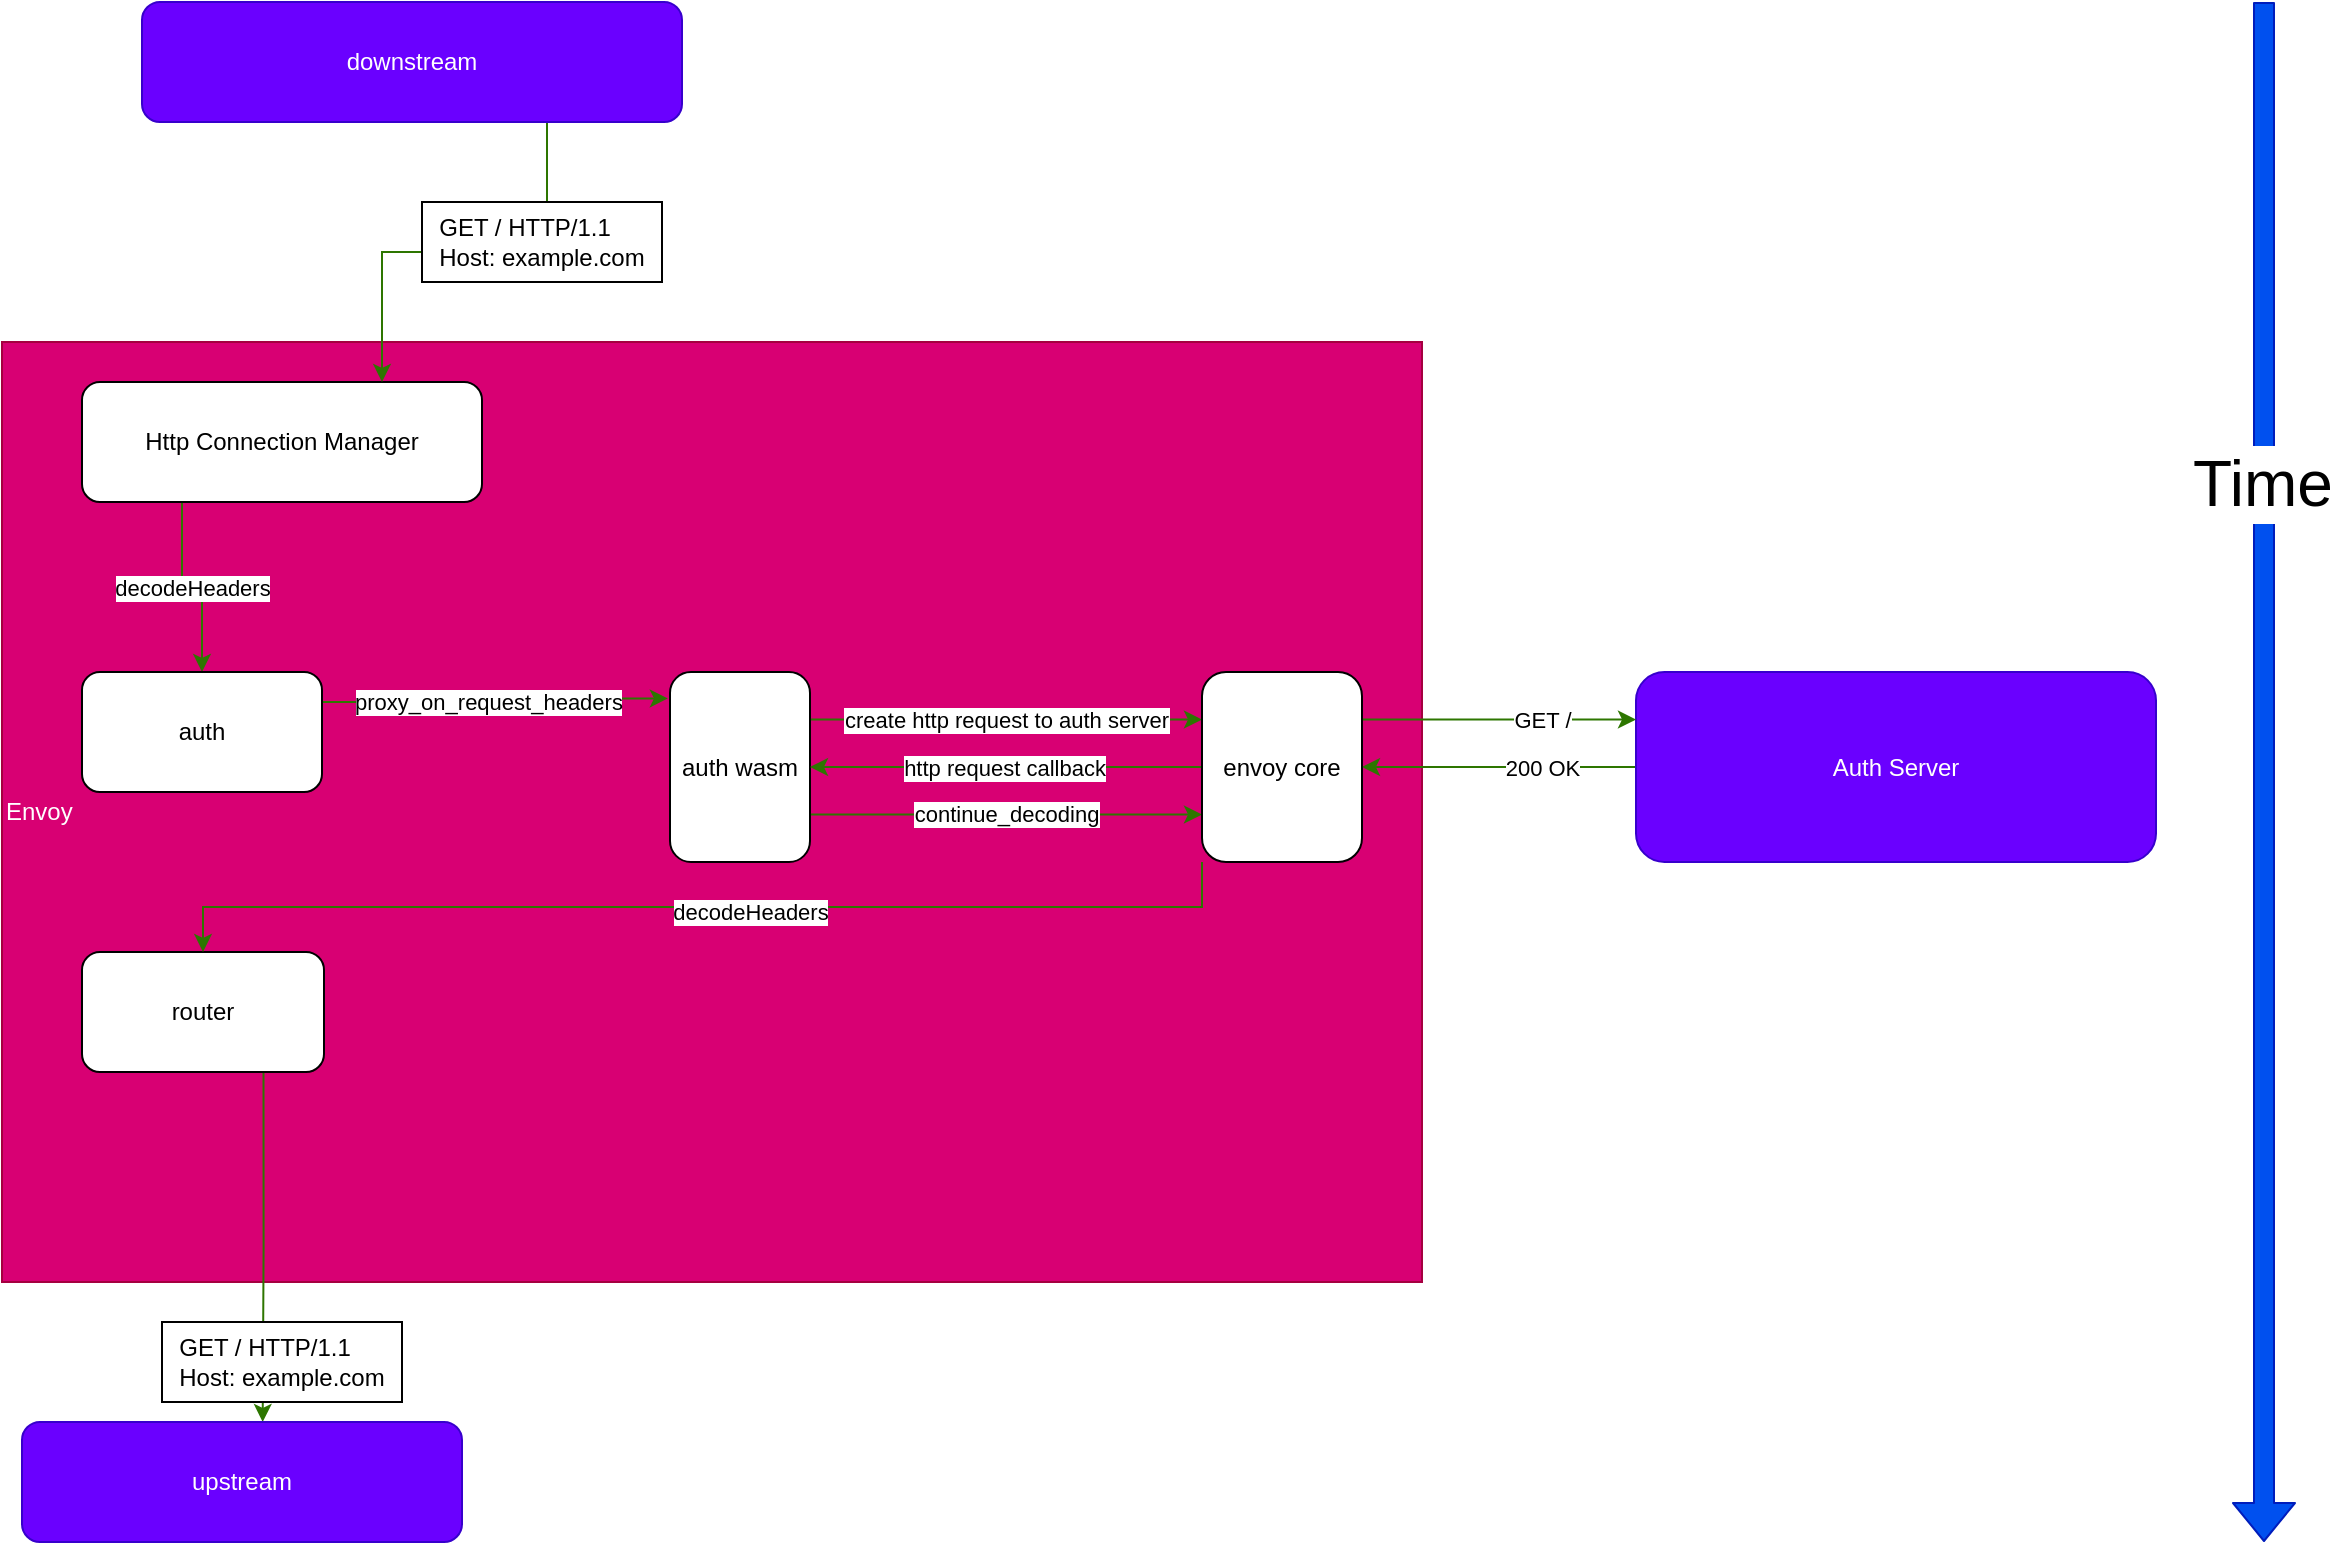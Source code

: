 <mxfile version="13.1.3">
    <diagram id="6hGFLwfOUW9BJ-s0fimq" name="Page-1">
        <mxGraphModel dx="2088" dy="2270" grid="1" gridSize="10" guides="1" tooltips="1" connect="1" arrows="1" fold="1" page="1" pageScale="1" pageWidth="827" pageHeight="1169" background="#FFFFFF" math="0" shadow="0">
            <root>
                <mxCell id="0"/>
                <mxCell id="1" parent="0"/>
                <mxCell id="13" value="&lt;div&gt;&lt;span&gt;Envoy&lt;/span&gt;&lt;/div&gt;" style="rounded=0;whiteSpace=wrap;html=1;align=left;fillColor=#d80073;strokeColor=#A50040;fontColor=#ffffff;" parent="1" vertex="1">
                    <mxGeometry x="10" y="280" width="710" height="470" as="geometry"/>
                </mxCell>
                <mxCell id="17" value="decodeHeaders" style="edgeStyle=orthogonalEdgeStyle;rounded=0;orthogonalLoop=1;jettySize=auto;html=1;exitX=0.25;exitY=1;exitDx=0;exitDy=0;entryX=0.5;entryY=0;entryDx=0;entryDy=0;fillColor=#60a917;strokeColor=#2D7600;" parent="1" source="2" target="3" edge="1">
                    <mxGeometry relative="1" as="geometry"/>
                </mxCell>
                <mxCell id="2" value="Http Connection Manager" style="rounded=1;whiteSpace=wrap;html=1;" parent="1" vertex="1">
                    <mxGeometry x="50" y="300" width="200" height="60" as="geometry"/>
                </mxCell>
                <mxCell id="58" style="edgeStyle=orthogonalEdgeStyle;rounded=0;orthogonalLoop=1;jettySize=auto;html=1;exitX=1;exitY=0.25;exitDx=0;exitDy=0;entryX=-0.015;entryY=0.139;entryDx=0;entryDy=0;entryPerimeter=0;fillColor=#60a917;strokeColor=#2D7600;" parent="1" source="3" target="57" edge="1">
                    <mxGeometry relative="1" as="geometry"/>
                </mxCell>
                <mxCell id="59" value="proxy_on_request_headers" style="edgeLabel;html=1;align=center;verticalAlign=middle;resizable=0;points=[];" parent="58" vertex="1" connectable="0">
                    <mxGeometry x="-0.273" relative="1" as="geometry">
                        <mxPoint x="19" as="offset"/>
                    </mxGeometry>
                </mxCell>
                <mxCell id="21" style="edgeStyle=orthogonalEdgeStyle;rounded=0;orthogonalLoop=1;jettySize=auto;html=1;exitX=0.75;exitY=1;exitDx=0;exitDy=0;entryX=0.547;entryY=0;entryDx=0;entryDy=0;fillColor=#60a917;strokeColor=#2D7600;entryPerimeter=0;" parent="1" source="6" target="7" edge="1">
                    <mxGeometry relative="1" as="geometry"/>
                </mxCell>
                <mxCell id="6" value="router" style="rounded=1;whiteSpace=wrap;html=1;" parent="1" vertex="1">
                    <mxGeometry x="50" y="585" width="121" height="60" as="geometry"/>
                </mxCell>
                <mxCell id="7" value="upstream" style="rounded=1;whiteSpace=wrap;html=1;fillColor=#6a00ff;strokeColor=#3700CC;fontColor=#ffffff;" parent="1" vertex="1">
                    <mxGeometry x="20" y="820" width="220" height="60" as="geometry"/>
                </mxCell>
                <mxCell id="16" style="edgeStyle=orthogonalEdgeStyle;rounded=0;orthogonalLoop=1;jettySize=auto;html=1;exitX=0.75;exitY=1;exitDx=0;exitDy=0;entryX=0.75;entryY=0;entryDx=0;entryDy=0;fillColor=#60a917;strokeColor=#2D7600;" parent="1" source="8" target="2" edge="1">
                    <mxGeometry relative="1" as="geometry"/>
                </mxCell>
                <mxCell id="8" value="downstream" style="rounded=1;whiteSpace=wrap;html=1;fillColor=#6a00ff;strokeColor=#3700CC;fontColor=#ffffff;" parent="1" vertex="1">
                    <mxGeometry x="80" y="110" width="270" height="60" as="geometry"/>
                </mxCell>
                <mxCell id="38" value="&lt;div style=&quot;text-align: left&quot;&gt;&lt;span&gt;GET / HTTP/1.1&lt;/span&gt;&lt;/div&gt;&lt;div style=&quot;text-align: left&quot;&gt;&lt;span&gt;Host: example.com&lt;/span&gt;&lt;/div&gt;" style="rounded=0;whiteSpace=wrap;html=1;" parent="1" vertex="1">
                    <mxGeometry x="220" y="210" width="120" height="40" as="geometry"/>
                </mxCell>
                <mxCell id="72" value="create http request to auth server" style="edgeStyle=orthogonalEdgeStyle;rounded=0;orthogonalLoop=1;jettySize=auto;html=1;exitX=1;exitY=0.25;exitDx=0;exitDy=0;entryX=0;entryY=0.25;entryDx=0;entryDy=0;fillColor=#60a917;strokeColor=#2D7600;" edge="1" parent="1" source="57" target="70">
                    <mxGeometry relative="1" as="geometry"/>
                </mxCell>
                <mxCell id="79" value="continue_decoding" style="edgeStyle=orthogonalEdgeStyle;rounded=0;orthogonalLoop=1;jettySize=auto;html=1;exitX=1;exitY=0.75;exitDx=0;exitDy=0;entryX=0;entryY=0.75;entryDx=0;entryDy=0;fillColor=#60a917;strokeColor=#2D7600;" edge="1" parent="1" source="57" target="70">
                    <mxGeometry relative="1" as="geometry"/>
                </mxCell>
                <mxCell id="57" value="auth wasm" style="rounded=1;whiteSpace=wrap;html=1;" parent="1" vertex="1">
                    <mxGeometry x="344" y="445" width="70" height="95" as="geometry"/>
                </mxCell>
                <mxCell id="3" value="auth" style="rounded=1;whiteSpace=wrap;html=1;" parent="1" vertex="1">
                    <mxGeometry x="50" y="445" width="120" height="60" as="geometry"/>
                </mxCell>
                <mxCell id="75" style="edgeStyle=orthogonalEdgeStyle;rounded=0;orthogonalLoop=1;jettySize=auto;html=1;exitX=0;exitY=0.5;exitDx=0;exitDy=0;fillColor=#60a917;strokeColor=#2D7600;" edge="1" parent="1" source="63" target="70">
                    <mxGeometry relative="1" as="geometry"/>
                </mxCell>
                <mxCell id="76" value="200 OK" style="edgeLabel;html=1;align=center;verticalAlign=middle;resizable=0;points=[];" vertex="1" connectable="0" parent="75">
                    <mxGeometry x="0.302" y="-4" relative="1" as="geometry">
                        <mxPoint x="42.17" y="4" as="offset"/>
                    </mxGeometry>
                </mxCell>
                <mxCell id="63" value="Auth Server" style="rounded=1;whiteSpace=wrap;html=1;fillColor=#6a00ff;strokeColor=#3700CC;fontColor=#ffffff;" parent="1" vertex="1">
                    <mxGeometry x="827" y="445" width="260" height="95" as="geometry"/>
                </mxCell>
                <mxCell id="73" style="edgeStyle=orthogonalEdgeStyle;rounded=0;orthogonalLoop=1;jettySize=auto;html=1;exitX=1;exitY=0.25;exitDx=0;exitDy=0;entryX=0;entryY=0.25;entryDx=0;entryDy=0;fillColor=#60a917;strokeColor=#2D7600;" edge="1" parent="1" source="70" target="63">
                    <mxGeometry relative="1" as="geometry"/>
                </mxCell>
                <mxCell id="74" value="GET /" style="edgeLabel;html=1;align=center;verticalAlign=middle;resizable=0;points=[];" vertex="1" connectable="0" parent="73">
                    <mxGeometry x="-0.261" relative="1" as="geometry">
                        <mxPoint x="39.17" as="offset"/>
                    </mxGeometry>
                </mxCell>
                <mxCell id="77" style="edgeStyle=orthogonalEdgeStyle;rounded=0;orthogonalLoop=1;jettySize=auto;html=1;exitX=0;exitY=0.5;exitDx=0;exitDy=0;entryX=1;entryY=0.5;entryDx=0;entryDy=0;fillColor=#60a917;strokeColor=#2D7600;" edge="1" parent="1" source="70" target="57">
                    <mxGeometry relative="1" as="geometry"/>
                </mxCell>
                <mxCell id="78" value="http request callback" style="edgeLabel;html=1;align=center;verticalAlign=middle;resizable=0;points=[];" vertex="1" connectable="0" parent="77">
                    <mxGeometry x="0.629" relative="1" as="geometry">
                        <mxPoint x="60" as="offset"/>
                    </mxGeometry>
                </mxCell>
                <mxCell id="80" style="edgeStyle=orthogonalEdgeStyle;rounded=0;orthogonalLoop=1;jettySize=auto;html=1;exitX=0;exitY=1;exitDx=0;exitDy=0;entryX=0.5;entryY=0;entryDx=0;entryDy=0;fillColor=#60a917;strokeColor=#2D7600;" edge="1" parent="1" source="70" target="6">
                    <mxGeometry relative="1" as="geometry">
                        <mxPoint x="110" y="580" as="targetPoint"/>
                    </mxGeometry>
                </mxCell>
                <mxCell id="81" value="decodeHeaders" style="edgeLabel;html=1;align=center;verticalAlign=middle;resizable=0;points=[];" vertex="1" connectable="0" parent="80">
                    <mxGeometry x="-0.087" y="2" relative="1" as="geometry">
                        <mxPoint as="offset"/>
                    </mxGeometry>
                </mxCell>
                <mxCell id="70" value="envoy core" style="rounded=1;whiteSpace=wrap;html=1;" vertex="1" parent="1">
                    <mxGeometry x="610" y="445" width="80" height="95" as="geometry"/>
                </mxCell>
                <mxCell id="83" value="&lt;div style=&quot;text-align: left&quot;&gt;&lt;span&gt;GET / HTTP/1.1&lt;/span&gt;&lt;/div&gt;&lt;div style=&quot;text-align: left&quot;&gt;&lt;span&gt;Host: example.com&lt;/span&gt;&lt;/div&gt;" style="rounded=0;whiteSpace=wrap;html=1;" vertex="1" parent="1">
                    <mxGeometry x="90" y="770" width="120" height="40" as="geometry"/>
                </mxCell>
                <mxCell id="85" value="" style="shape=flexArrow;endArrow=classic;html=1;fillColor=#0050ef;strokeColor=#001DBC;" edge="1" parent="1">
                    <mxGeometry width="50" height="50" relative="1" as="geometry">
                        <mxPoint x="1141" y="110" as="sourcePoint"/>
                        <mxPoint x="1141" y="880" as="targetPoint"/>
                    </mxGeometry>
                </mxCell>
                <mxCell id="86" value="&lt;font style=&quot;font-size: 32px&quot;&gt;Time&lt;/font&gt;" style="edgeLabel;html=1;align=center;verticalAlign=middle;resizable=0;points=[];" vertex="1" connectable="0" parent="85">
                    <mxGeometry x="-0.374" y="-1" relative="1" as="geometry">
                        <mxPoint as="offset"/>
                    </mxGeometry>
                </mxCell>
            </root>
        </mxGraphModel>
    </diagram>
</mxfile>
